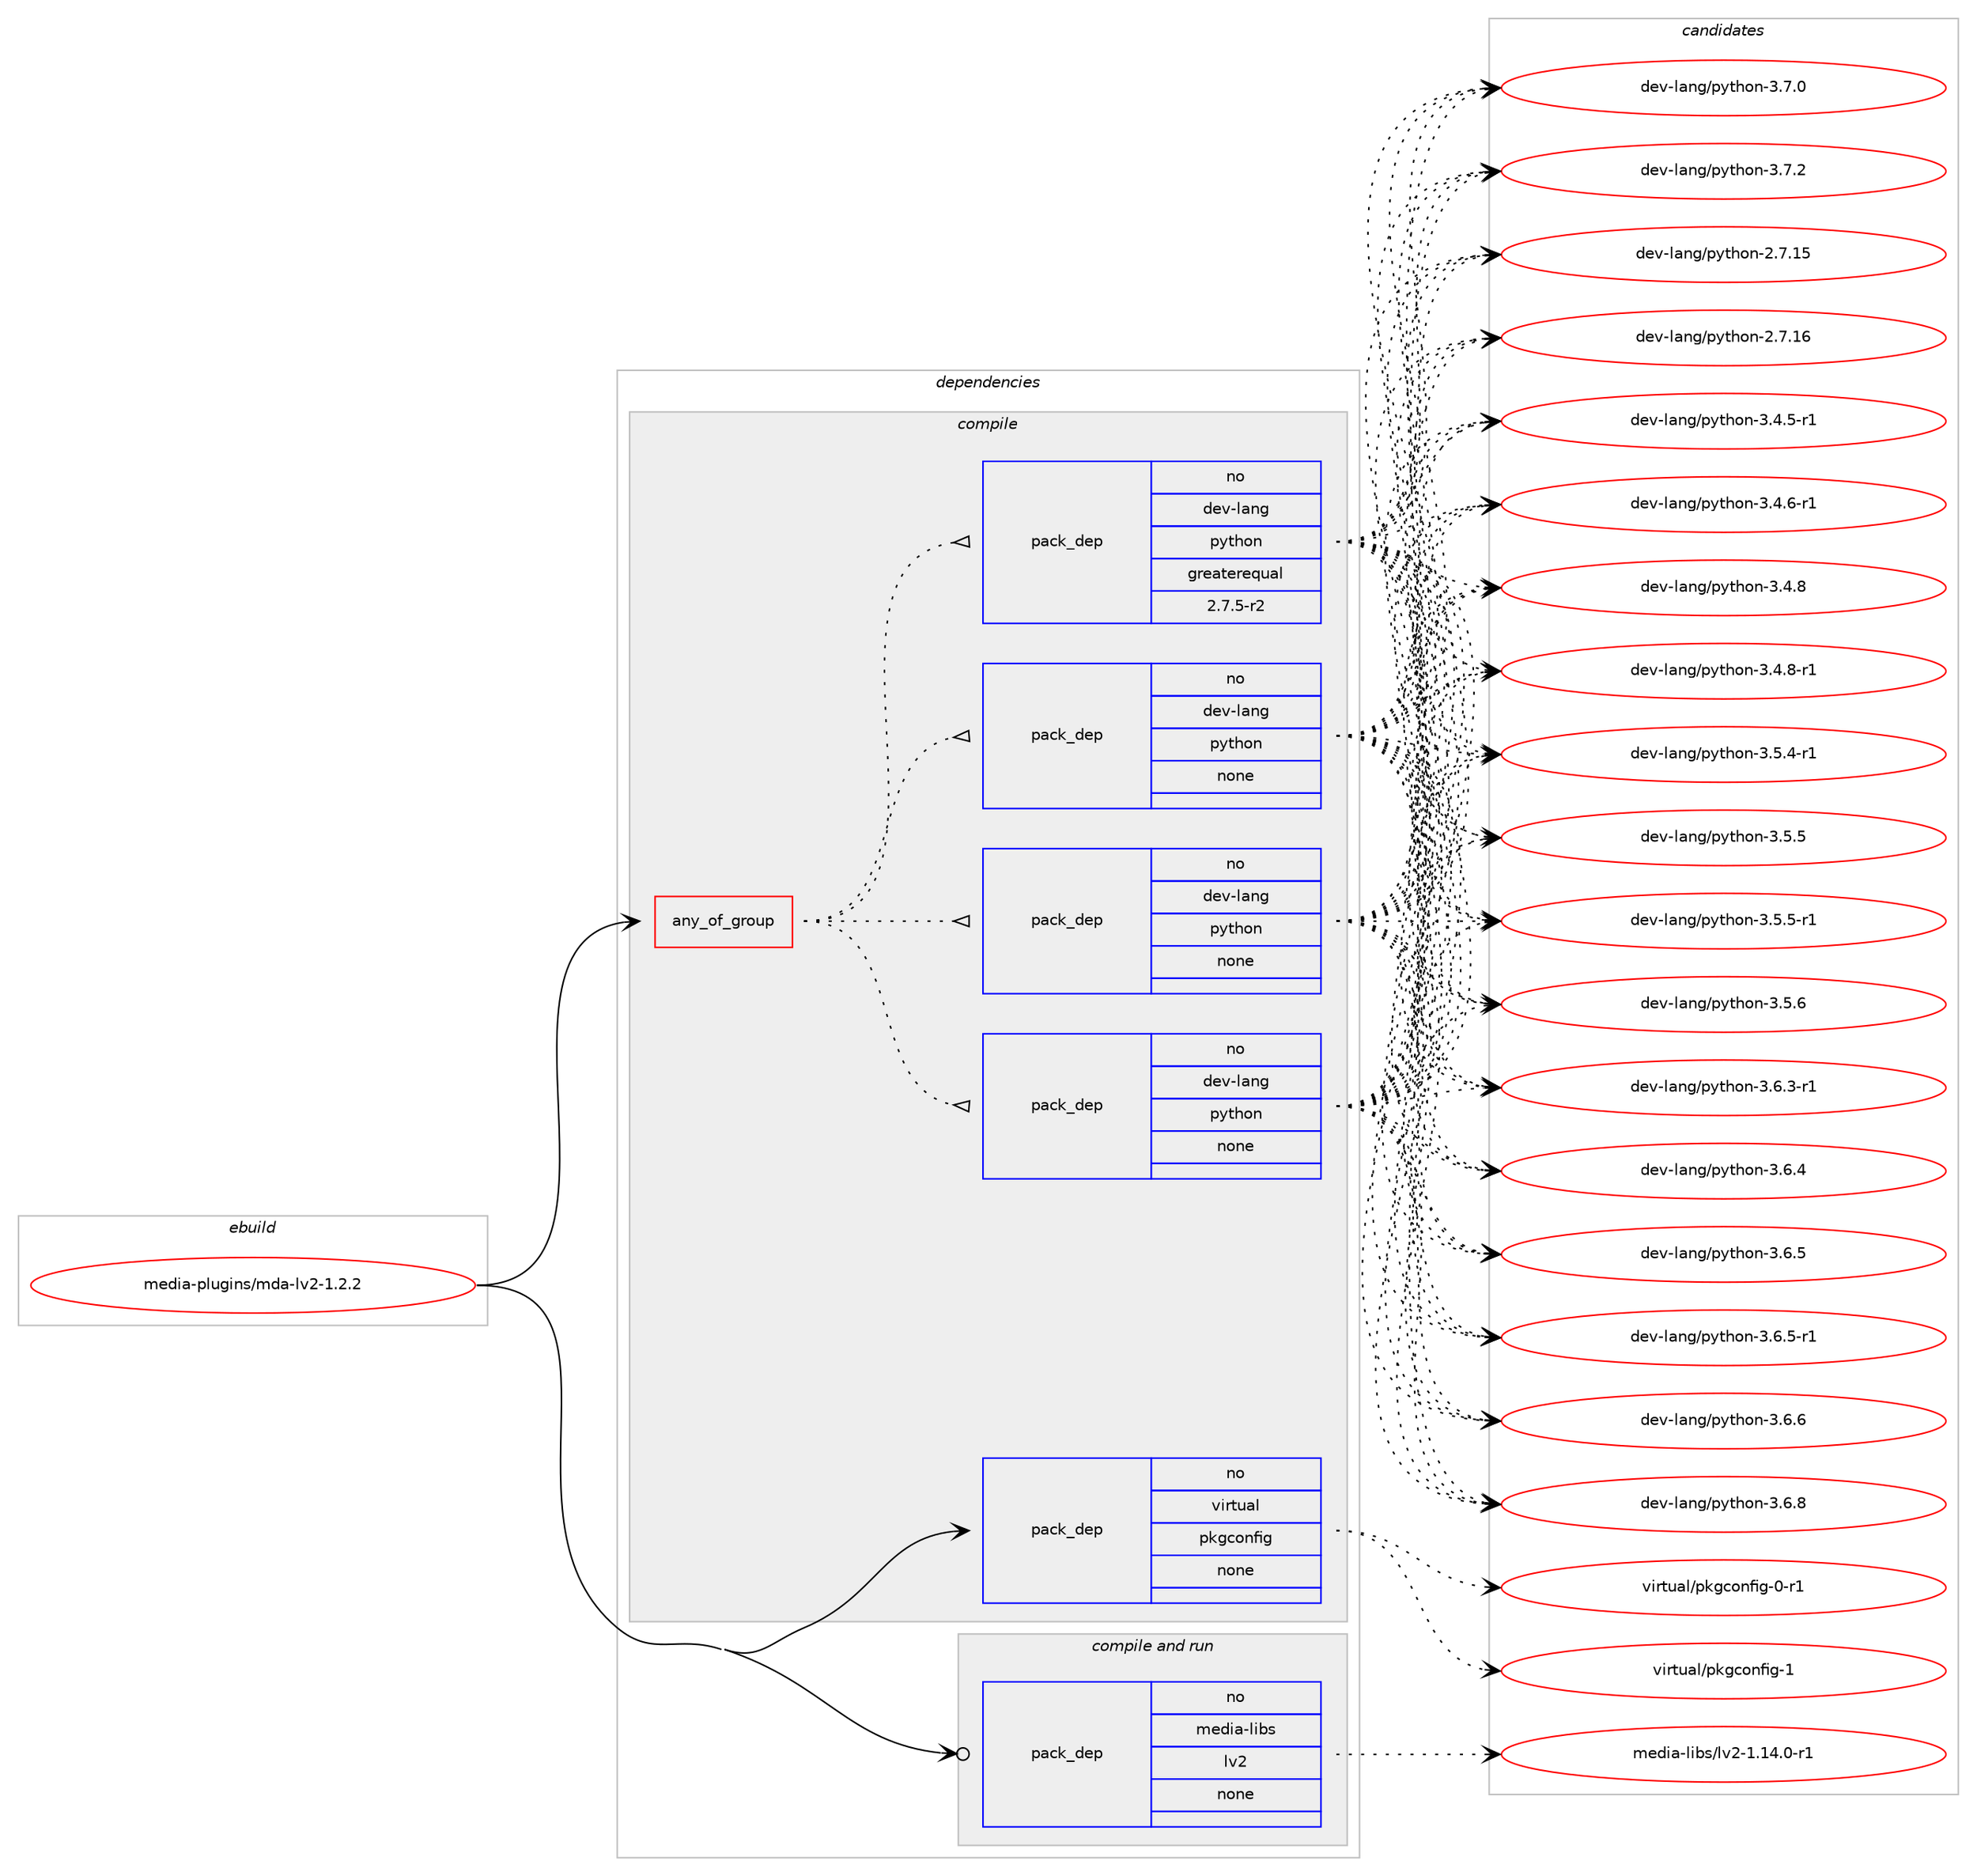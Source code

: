 digraph prolog {

# *************
# Graph options
# *************

newrank=true;
concentrate=true;
compound=true;
graph [rankdir=LR,fontname=Helvetica,fontsize=10,ranksep=1.5];#, ranksep=2.5, nodesep=0.2];
edge  [arrowhead=vee];
node  [fontname=Helvetica,fontsize=10];

# **********
# The ebuild
# **********

subgraph cluster_leftcol {
color=gray;
rank=same;
label=<<i>ebuild</i>>;
id [label="media-plugins/mda-lv2-1.2.2", color=red, width=4, href="../media-plugins/mda-lv2-1.2.2.svg"];
}

# ****************
# The dependencies
# ****************

subgraph cluster_midcol {
color=gray;
label=<<i>dependencies</i>>;
subgraph cluster_compile {
fillcolor="#eeeeee";
style=filled;
label=<<i>compile</i>>;
subgraph any25385 {
dependency1622191 [label=<<TABLE BORDER="0" CELLBORDER="1" CELLSPACING="0" CELLPADDING="4"><TR><TD CELLPADDING="10">any_of_group</TD></TR></TABLE>>, shape=none, color=red];subgraph pack1159551 {
dependency1622192 [label=<<TABLE BORDER="0" CELLBORDER="1" CELLSPACING="0" CELLPADDING="4" WIDTH="220"><TR><TD ROWSPAN="6" CELLPADDING="30">pack_dep</TD></TR><TR><TD WIDTH="110">no</TD></TR><TR><TD>dev-lang</TD></TR><TR><TD>python</TD></TR><TR><TD>none</TD></TR><TR><TD></TD></TR></TABLE>>, shape=none, color=blue];
}
dependency1622191:e -> dependency1622192:w [weight=20,style="dotted",arrowhead="oinv"];
subgraph pack1159552 {
dependency1622193 [label=<<TABLE BORDER="0" CELLBORDER="1" CELLSPACING="0" CELLPADDING="4" WIDTH="220"><TR><TD ROWSPAN="6" CELLPADDING="30">pack_dep</TD></TR><TR><TD WIDTH="110">no</TD></TR><TR><TD>dev-lang</TD></TR><TR><TD>python</TD></TR><TR><TD>none</TD></TR><TR><TD></TD></TR></TABLE>>, shape=none, color=blue];
}
dependency1622191:e -> dependency1622193:w [weight=20,style="dotted",arrowhead="oinv"];
subgraph pack1159553 {
dependency1622194 [label=<<TABLE BORDER="0" CELLBORDER="1" CELLSPACING="0" CELLPADDING="4" WIDTH="220"><TR><TD ROWSPAN="6" CELLPADDING="30">pack_dep</TD></TR><TR><TD WIDTH="110">no</TD></TR><TR><TD>dev-lang</TD></TR><TR><TD>python</TD></TR><TR><TD>none</TD></TR><TR><TD></TD></TR></TABLE>>, shape=none, color=blue];
}
dependency1622191:e -> dependency1622194:w [weight=20,style="dotted",arrowhead="oinv"];
subgraph pack1159554 {
dependency1622195 [label=<<TABLE BORDER="0" CELLBORDER="1" CELLSPACING="0" CELLPADDING="4" WIDTH="220"><TR><TD ROWSPAN="6" CELLPADDING="30">pack_dep</TD></TR><TR><TD WIDTH="110">no</TD></TR><TR><TD>dev-lang</TD></TR><TR><TD>python</TD></TR><TR><TD>greaterequal</TD></TR><TR><TD>2.7.5-r2</TD></TR></TABLE>>, shape=none, color=blue];
}
dependency1622191:e -> dependency1622195:w [weight=20,style="dotted",arrowhead="oinv"];
}
id:e -> dependency1622191:w [weight=20,style="solid",arrowhead="vee"];
subgraph pack1159555 {
dependency1622196 [label=<<TABLE BORDER="0" CELLBORDER="1" CELLSPACING="0" CELLPADDING="4" WIDTH="220"><TR><TD ROWSPAN="6" CELLPADDING="30">pack_dep</TD></TR><TR><TD WIDTH="110">no</TD></TR><TR><TD>virtual</TD></TR><TR><TD>pkgconfig</TD></TR><TR><TD>none</TD></TR><TR><TD></TD></TR></TABLE>>, shape=none, color=blue];
}
id:e -> dependency1622196:w [weight=20,style="solid",arrowhead="vee"];
}
subgraph cluster_compileandrun {
fillcolor="#eeeeee";
style=filled;
label=<<i>compile and run</i>>;
subgraph pack1159556 {
dependency1622197 [label=<<TABLE BORDER="0" CELLBORDER="1" CELLSPACING="0" CELLPADDING="4" WIDTH="220"><TR><TD ROWSPAN="6" CELLPADDING="30">pack_dep</TD></TR><TR><TD WIDTH="110">no</TD></TR><TR><TD>media-libs</TD></TR><TR><TD>lv2</TD></TR><TR><TD>none</TD></TR><TR><TD></TD></TR></TABLE>>, shape=none, color=blue];
}
id:e -> dependency1622197:w [weight=20,style="solid",arrowhead="odotvee"];
}
subgraph cluster_run {
fillcolor="#eeeeee";
style=filled;
label=<<i>run</i>>;
}
}

# **************
# The candidates
# **************

subgraph cluster_choices {
rank=same;
color=gray;
label=<<i>candidates</i>>;

subgraph choice1159551 {
color=black;
nodesep=1;
choice10010111845108971101034711212111610411111045504655464953 [label="dev-lang/python-2.7.15", color=red, width=4,href="../dev-lang/python-2.7.15.svg"];
choice10010111845108971101034711212111610411111045504655464954 [label="dev-lang/python-2.7.16", color=red, width=4,href="../dev-lang/python-2.7.16.svg"];
choice1001011184510897110103471121211161041111104551465246534511449 [label="dev-lang/python-3.4.5-r1", color=red, width=4,href="../dev-lang/python-3.4.5-r1.svg"];
choice1001011184510897110103471121211161041111104551465246544511449 [label="dev-lang/python-3.4.6-r1", color=red, width=4,href="../dev-lang/python-3.4.6-r1.svg"];
choice100101118451089711010347112121116104111110455146524656 [label="dev-lang/python-3.4.8", color=red, width=4,href="../dev-lang/python-3.4.8.svg"];
choice1001011184510897110103471121211161041111104551465246564511449 [label="dev-lang/python-3.4.8-r1", color=red, width=4,href="../dev-lang/python-3.4.8-r1.svg"];
choice1001011184510897110103471121211161041111104551465346524511449 [label="dev-lang/python-3.5.4-r1", color=red, width=4,href="../dev-lang/python-3.5.4-r1.svg"];
choice100101118451089711010347112121116104111110455146534653 [label="dev-lang/python-3.5.5", color=red, width=4,href="../dev-lang/python-3.5.5.svg"];
choice1001011184510897110103471121211161041111104551465346534511449 [label="dev-lang/python-3.5.5-r1", color=red, width=4,href="../dev-lang/python-3.5.5-r1.svg"];
choice100101118451089711010347112121116104111110455146534654 [label="dev-lang/python-3.5.6", color=red, width=4,href="../dev-lang/python-3.5.6.svg"];
choice1001011184510897110103471121211161041111104551465446514511449 [label="dev-lang/python-3.6.3-r1", color=red, width=4,href="../dev-lang/python-3.6.3-r1.svg"];
choice100101118451089711010347112121116104111110455146544652 [label="dev-lang/python-3.6.4", color=red, width=4,href="../dev-lang/python-3.6.4.svg"];
choice100101118451089711010347112121116104111110455146544653 [label="dev-lang/python-3.6.5", color=red, width=4,href="../dev-lang/python-3.6.5.svg"];
choice1001011184510897110103471121211161041111104551465446534511449 [label="dev-lang/python-3.6.5-r1", color=red, width=4,href="../dev-lang/python-3.6.5-r1.svg"];
choice100101118451089711010347112121116104111110455146544654 [label="dev-lang/python-3.6.6", color=red, width=4,href="../dev-lang/python-3.6.6.svg"];
choice100101118451089711010347112121116104111110455146544656 [label="dev-lang/python-3.6.8", color=red, width=4,href="../dev-lang/python-3.6.8.svg"];
choice100101118451089711010347112121116104111110455146554648 [label="dev-lang/python-3.7.0", color=red, width=4,href="../dev-lang/python-3.7.0.svg"];
choice100101118451089711010347112121116104111110455146554650 [label="dev-lang/python-3.7.2", color=red, width=4,href="../dev-lang/python-3.7.2.svg"];
dependency1622192:e -> choice10010111845108971101034711212111610411111045504655464953:w [style=dotted,weight="100"];
dependency1622192:e -> choice10010111845108971101034711212111610411111045504655464954:w [style=dotted,weight="100"];
dependency1622192:e -> choice1001011184510897110103471121211161041111104551465246534511449:w [style=dotted,weight="100"];
dependency1622192:e -> choice1001011184510897110103471121211161041111104551465246544511449:w [style=dotted,weight="100"];
dependency1622192:e -> choice100101118451089711010347112121116104111110455146524656:w [style=dotted,weight="100"];
dependency1622192:e -> choice1001011184510897110103471121211161041111104551465246564511449:w [style=dotted,weight="100"];
dependency1622192:e -> choice1001011184510897110103471121211161041111104551465346524511449:w [style=dotted,weight="100"];
dependency1622192:e -> choice100101118451089711010347112121116104111110455146534653:w [style=dotted,weight="100"];
dependency1622192:e -> choice1001011184510897110103471121211161041111104551465346534511449:w [style=dotted,weight="100"];
dependency1622192:e -> choice100101118451089711010347112121116104111110455146534654:w [style=dotted,weight="100"];
dependency1622192:e -> choice1001011184510897110103471121211161041111104551465446514511449:w [style=dotted,weight="100"];
dependency1622192:e -> choice100101118451089711010347112121116104111110455146544652:w [style=dotted,weight="100"];
dependency1622192:e -> choice100101118451089711010347112121116104111110455146544653:w [style=dotted,weight="100"];
dependency1622192:e -> choice1001011184510897110103471121211161041111104551465446534511449:w [style=dotted,weight="100"];
dependency1622192:e -> choice100101118451089711010347112121116104111110455146544654:w [style=dotted,weight="100"];
dependency1622192:e -> choice100101118451089711010347112121116104111110455146544656:w [style=dotted,weight="100"];
dependency1622192:e -> choice100101118451089711010347112121116104111110455146554648:w [style=dotted,weight="100"];
dependency1622192:e -> choice100101118451089711010347112121116104111110455146554650:w [style=dotted,weight="100"];
}
subgraph choice1159552 {
color=black;
nodesep=1;
choice10010111845108971101034711212111610411111045504655464953 [label="dev-lang/python-2.7.15", color=red, width=4,href="../dev-lang/python-2.7.15.svg"];
choice10010111845108971101034711212111610411111045504655464954 [label="dev-lang/python-2.7.16", color=red, width=4,href="../dev-lang/python-2.7.16.svg"];
choice1001011184510897110103471121211161041111104551465246534511449 [label="dev-lang/python-3.4.5-r1", color=red, width=4,href="../dev-lang/python-3.4.5-r1.svg"];
choice1001011184510897110103471121211161041111104551465246544511449 [label="dev-lang/python-3.4.6-r1", color=red, width=4,href="../dev-lang/python-3.4.6-r1.svg"];
choice100101118451089711010347112121116104111110455146524656 [label="dev-lang/python-3.4.8", color=red, width=4,href="../dev-lang/python-3.4.8.svg"];
choice1001011184510897110103471121211161041111104551465246564511449 [label="dev-lang/python-3.4.8-r1", color=red, width=4,href="../dev-lang/python-3.4.8-r1.svg"];
choice1001011184510897110103471121211161041111104551465346524511449 [label="dev-lang/python-3.5.4-r1", color=red, width=4,href="../dev-lang/python-3.5.4-r1.svg"];
choice100101118451089711010347112121116104111110455146534653 [label="dev-lang/python-3.5.5", color=red, width=4,href="../dev-lang/python-3.5.5.svg"];
choice1001011184510897110103471121211161041111104551465346534511449 [label="dev-lang/python-3.5.5-r1", color=red, width=4,href="../dev-lang/python-3.5.5-r1.svg"];
choice100101118451089711010347112121116104111110455146534654 [label="dev-lang/python-3.5.6", color=red, width=4,href="../dev-lang/python-3.5.6.svg"];
choice1001011184510897110103471121211161041111104551465446514511449 [label="dev-lang/python-3.6.3-r1", color=red, width=4,href="../dev-lang/python-3.6.3-r1.svg"];
choice100101118451089711010347112121116104111110455146544652 [label="dev-lang/python-3.6.4", color=red, width=4,href="../dev-lang/python-3.6.4.svg"];
choice100101118451089711010347112121116104111110455146544653 [label="dev-lang/python-3.6.5", color=red, width=4,href="../dev-lang/python-3.6.5.svg"];
choice1001011184510897110103471121211161041111104551465446534511449 [label="dev-lang/python-3.6.5-r1", color=red, width=4,href="../dev-lang/python-3.6.5-r1.svg"];
choice100101118451089711010347112121116104111110455146544654 [label="dev-lang/python-3.6.6", color=red, width=4,href="../dev-lang/python-3.6.6.svg"];
choice100101118451089711010347112121116104111110455146544656 [label="dev-lang/python-3.6.8", color=red, width=4,href="../dev-lang/python-3.6.8.svg"];
choice100101118451089711010347112121116104111110455146554648 [label="dev-lang/python-3.7.0", color=red, width=4,href="../dev-lang/python-3.7.0.svg"];
choice100101118451089711010347112121116104111110455146554650 [label="dev-lang/python-3.7.2", color=red, width=4,href="../dev-lang/python-3.7.2.svg"];
dependency1622193:e -> choice10010111845108971101034711212111610411111045504655464953:w [style=dotted,weight="100"];
dependency1622193:e -> choice10010111845108971101034711212111610411111045504655464954:w [style=dotted,weight="100"];
dependency1622193:e -> choice1001011184510897110103471121211161041111104551465246534511449:w [style=dotted,weight="100"];
dependency1622193:e -> choice1001011184510897110103471121211161041111104551465246544511449:w [style=dotted,weight="100"];
dependency1622193:e -> choice100101118451089711010347112121116104111110455146524656:w [style=dotted,weight="100"];
dependency1622193:e -> choice1001011184510897110103471121211161041111104551465246564511449:w [style=dotted,weight="100"];
dependency1622193:e -> choice1001011184510897110103471121211161041111104551465346524511449:w [style=dotted,weight="100"];
dependency1622193:e -> choice100101118451089711010347112121116104111110455146534653:w [style=dotted,weight="100"];
dependency1622193:e -> choice1001011184510897110103471121211161041111104551465346534511449:w [style=dotted,weight="100"];
dependency1622193:e -> choice100101118451089711010347112121116104111110455146534654:w [style=dotted,weight="100"];
dependency1622193:e -> choice1001011184510897110103471121211161041111104551465446514511449:w [style=dotted,weight="100"];
dependency1622193:e -> choice100101118451089711010347112121116104111110455146544652:w [style=dotted,weight="100"];
dependency1622193:e -> choice100101118451089711010347112121116104111110455146544653:w [style=dotted,weight="100"];
dependency1622193:e -> choice1001011184510897110103471121211161041111104551465446534511449:w [style=dotted,weight="100"];
dependency1622193:e -> choice100101118451089711010347112121116104111110455146544654:w [style=dotted,weight="100"];
dependency1622193:e -> choice100101118451089711010347112121116104111110455146544656:w [style=dotted,weight="100"];
dependency1622193:e -> choice100101118451089711010347112121116104111110455146554648:w [style=dotted,weight="100"];
dependency1622193:e -> choice100101118451089711010347112121116104111110455146554650:w [style=dotted,weight="100"];
}
subgraph choice1159553 {
color=black;
nodesep=1;
choice10010111845108971101034711212111610411111045504655464953 [label="dev-lang/python-2.7.15", color=red, width=4,href="../dev-lang/python-2.7.15.svg"];
choice10010111845108971101034711212111610411111045504655464954 [label="dev-lang/python-2.7.16", color=red, width=4,href="../dev-lang/python-2.7.16.svg"];
choice1001011184510897110103471121211161041111104551465246534511449 [label="dev-lang/python-3.4.5-r1", color=red, width=4,href="../dev-lang/python-3.4.5-r1.svg"];
choice1001011184510897110103471121211161041111104551465246544511449 [label="dev-lang/python-3.4.6-r1", color=red, width=4,href="../dev-lang/python-3.4.6-r1.svg"];
choice100101118451089711010347112121116104111110455146524656 [label="dev-lang/python-3.4.8", color=red, width=4,href="../dev-lang/python-3.4.8.svg"];
choice1001011184510897110103471121211161041111104551465246564511449 [label="dev-lang/python-3.4.8-r1", color=red, width=4,href="../dev-lang/python-3.4.8-r1.svg"];
choice1001011184510897110103471121211161041111104551465346524511449 [label="dev-lang/python-3.5.4-r1", color=red, width=4,href="../dev-lang/python-3.5.4-r1.svg"];
choice100101118451089711010347112121116104111110455146534653 [label="dev-lang/python-3.5.5", color=red, width=4,href="../dev-lang/python-3.5.5.svg"];
choice1001011184510897110103471121211161041111104551465346534511449 [label="dev-lang/python-3.5.5-r1", color=red, width=4,href="../dev-lang/python-3.5.5-r1.svg"];
choice100101118451089711010347112121116104111110455146534654 [label="dev-lang/python-3.5.6", color=red, width=4,href="../dev-lang/python-3.5.6.svg"];
choice1001011184510897110103471121211161041111104551465446514511449 [label="dev-lang/python-3.6.3-r1", color=red, width=4,href="../dev-lang/python-3.6.3-r1.svg"];
choice100101118451089711010347112121116104111110455146544652 [label="dev-lang/python-3.6.4", color=red, width=4,href="../dev-lang/python-3.6.4.svg"];
choice100101118451089711010347112121116104111110455146544653 [label="dev-lang/python-3.6.5", color=red, width=4,href="../dev-lang/python-3.6.5.svg"];
choice1001011184510897110103471121211161041111104551465446534511449 [label="dev-lang/python-3.6.5-r1", color=red, width=4,href="../dev-lang/python-3.6.5-r1.svg"];
choice100101118451089711010347112121116104111110455146544654 [label="dev-lang/python-3.6.6", color=red, width=4,href="../dev-lang/python-3.6.6.svg"];
choice100101118451089711010347112121116104111110455146544656 [label="dev-lang/python-3.6.8", color=red, width=4,href="../dev-lang/python-3.6.8.svg"];
choice100101118451089711010347112121116104111110455146554648 [label="dev-lang/python-3.7.0", color=red, width=4,href="../dev-lang/python-3.7.0.svg"];
choice100101118451089711010347112121116104111110455146554650 [label="dev-lang/python-3.7.2", color=red, width=4,href="../dev-lang/python-3.7.2.svg"];
dependency1622194:e -> choice10010111845108971101034711212111610411111045504655464953:w [style=dotted,weight="100"];
dependency1622194:e -> choice10010111845108971101034711212111610411111045504655464954:w [style=dotted,weight="100"];
dependency1622194:e -> choice1001011184510897110103471121211161041111104551465246534511449:w [style=dotted,weight="100"];
dependency1622194:e -> choice1001011184510897110103471121211161041111104551465246544511449:w [style=dotted,weight="100"];
dependency1622194:e -> choice100101118451089711010347112121116104111110455146524656:w [style=dotted,weight="100"];
dependency1622194:e -> choice1001011184510897110103471121211161041111104551465246564511449:w [style=dotted,weight="100"];
dependency1622194:e -> choice1001011184510897110103471121211161041111104551465346524511449:w [style=dotted,weight="100"];
dependency1622194:e -> choice100101118451089711010347112121116104111110455146534653:w [style=dotted,weight="100"];
dependency1622194:e -> choice1001011184510897110103471121211161041111104551465346534511449:w [style=dotted,weight="100"];
dependency1622194:e -> choice100101118451089711010347112121116104111110455146534654:w [style=dotted,weight="100"];
dependency1622194:e -> choice1001011184510897110103471121211161041111104551465446514511449:w [style=dotted,weight="100"];
dependency1622194:e -> choice100101118451089711010347112121116104111110455146544652:w [style=dotted,weight="100"];
dependency1622194:e -> choice100101118451089711010347112121116104111110455146544653:w [style=dotted,weight="100"];
dependency1622194:e -> choice1001011184510897110103471121211161041111104551465446534511449:w [style=dotted,weight="100"];
dependency1622194:e -> choice100101118451089711010347112121116104111110455146544654:w [style=dotted,weight="100"];
dependency1622194:e -> choice100101118451089711010347112121116104111110455146544656:w [style=dotted,weight="100"];
dependency1622194:e -> choice100101118451089711010347112121116104111110455146554648:w [style=dotted,weight="100"];
dependency1622194:e -> choice100101118451089711010347112121116104111110455146554650:w [style=dotted,weight="100"];
}
subgraph choice1159554 {
color=black;
nodesep=1;
choice10010111845108971101034711212111610411111045504655464953 [label="dev-lang/python-2.7.15", color=red, width=4,href="../dev-lang/python-2.7.15.svg"];
choice10010111845108971101034711212111610411111045504655464954 [label="dev-lang/python-2.7.16", color=red, width=4,href="../dev-lang/python-2.7.16.svg"];
choice1001011184510897110103471121211161041111104551465246534511449 [label="dev-lang/python-3.4.5-r1", color=red, width=4,href="../dev-lang/python-3.4.5-r1.svg"];
choice1001011184510897110103471121211161041111104551465246544511449 [label="dev-lang/python-3.4.6-r1", color=red, width=4,href="../dev-lang/python-3.4.6-r1.svg"];
choice100101118451089711010347112121116104111110455146524656 [label="dev-lang/python-3.4.8", color=red, width=4,href="../dev-lang/python-3.4.8.svg"];
choice1001011184510897110103471121211161041111104551465246564511449 [label="dev-lang/python-3.4.8-r1", color=red, width=4,href="../dev-lang/python-3.4.8-r1.svg"];
choice1001011184510897110103471121211161041111104551465346524511449 [label="dev-lang/python-3.5.4-r1", color=red, width=4,href="../dev-lang/python-3.5.4-r1.svg"];
choice100101118451089711010347112121116104111110455146534653 [label="dev-lang/python-3.5.5", color=red, width=4,href="../dev-lang/python-3.5.5.svg"];
choice1001011184510897110103471121211161041111104551465346534511449 [label="dev-lang/python-3.5.5-r1", color=red, width=4,href="../dev-lang/python-3.5.5-r1.svg"];
choice100101118451089711010347112121116104111110455146534654 [label="dev-lang/python-3.5.6", color=red, width=4,href="../dev-lang/python-3.5.6.svg"];
choice1001011184510897110103471121211161041111104551465446514511449 [label="dev-lang/python-3.6.3-r1", color=red, width=4,href="../dev-lang/python-3.6.3-r1.svg"];
choice100101118451089711010347112121116104111110455146544652 [label="dev-lang/python-3.6.4", color=red, width=4,href="../dev-lang/python-3.6.4.svg"];
choice100101118451089711010347112121116104111110455146544653 [label="dev-lang/python-3.6.5", color=red, width=4,href="../dev-lang/python-3.6.5.svg"];
choice1001011184510897110103471121211161041111104551465446534511449 [label="dev-lang/python-3.6.5-r1", color=red, width=4,href="../dev-lang/python-3.6.5-r1.svg"];
choice100101118451089711010347112121116104111110455146544654 [label="dev-lang/python-3.6.6", color=red, width=4,href="../dev-lang/python-3.6.6.svg"];
choice100101118451089711010347112121116104111110455146544656 [label="dev-lang/python-3.6.8", color=red, width=4,href="../dev-lang/python-3.6.8.svg"];
choice100101118451089711010347112121116104111110455146554648 [label="dev-lang/python-3.7.0", color=red, width=4,href="../dev-lang/python-3.7.0.svg"];
choice100101118451089711010347112121116104111110455146554650 [label="dev-lang/python-3.7.2", color=red, width=4,href="../dev-lang/python-3.7.2.svg"];
dependency1622195:e -> choice10010111845108971101034711212111610411111045504655464953:w [style=dotted,weight="100"];
dependency1622195:e -> choice10010111845108971101034711212111610411111045504655464954:w [style=dotted,weight="100"];
dependency1622195:e -> choice1001011184510897110103471121211161041111104551465246534511449:w [style=dotted,weight="100"];
dependency1622195:e -> choice1001011184510897110103471121211161041111104551465246544511449:w [style=dotted,weight="100"];
dependency1622195:e -> choice100101118451089711010347112121116104111110455146524656:w [style=dotted,weight="100"];
dependency1622195:e -> choice1001011184510897110103471121211161041111104551465246564511449:w [style=dotted,weight="100"];
dependency1622195:e -> choice1001011184510897110103471121211161041111104551465346524511449:w [style=dotted,weight="100"];
dependency1622195:e -> choice100101118451089711010347112121116104111110455146534653:w [style=dotted,weight="100"];
dependency1622195:e -> choice1001011184510897110103471121211161041111104551465346534511449:w [style=dotted,weight="100"];
dependency1622195:e -> choice100101118451089711010347112121116104111110455146534654:w [style=dotted,weight="100"];
dependency1622195:e -> choice1001011184510897110103471121211161041111104551465446514511449:w [style=dotted,weight="100"];
dependency1622195:e -> choice100101118451089711010347112121116104111110455146544652:w [style=dotted,weight="100"];
dependency1622195:e -> choice100101118451089711010347112121116104111110455146544653:w [style=dotted,weight="100"];
dependency1622195:e -> choice1001011184510897110103471121211161041111104551465446534511449:w [style=dotted,weight="100"];
dependency1622195:e -> choice100101118451089711010347112121116104111110455146544654:w [style=dotted,weight="100"];
dependency1622195:e -> choice100101118451089711010347112121116104111110455146544656:w [style=dotted,weight="100"];
dependency1622195:e -> choice100101118451089711010347112121116104111110455146554648:w [style=dotted,weight="100"];
dependency1622195:e -> choice100101118451089711010347112121116104111110455146554650:w [style=dotted,weight="100"];
}
subgraph choice1159555 {
color=black;
nodesep=1;
choice11810511411611797108471121071039911111010210510345484511449 [label="virtual/pkgconfig-0-r1", color=red, width=4,href="../virtual/pkgconfig-0-r1.svg"];
choice1181051141161179710847112107103991111101021051034549 [label="virtual/pkgconfig-1", color=red, width=4,href="../virtual/pkgconfig-1.svg"];
dependency1622196:e -> choice11810511411611797108471121071039911111010210510345484511449:w [style=dotted,weight="100"];
dependency1622196:e -> choice1181051141161179710847112107103991111101021051034549:w [style=dotted,weight="100"];
}
subgraph choice1159556 {
color=black;
nodesep=1;
choice1091011001059745108105981154710811850454946495246484511449 [label="media-libs/lv2-1.14.0-r1", color=red, width=4,href="../media-libs/lv2-1.14.0-r1.svg"];
dependency1622197:e -> choice1091011001059745108105981154710811850454946495246484511449:w [style=dotted,weight="100"];
}
}

}

